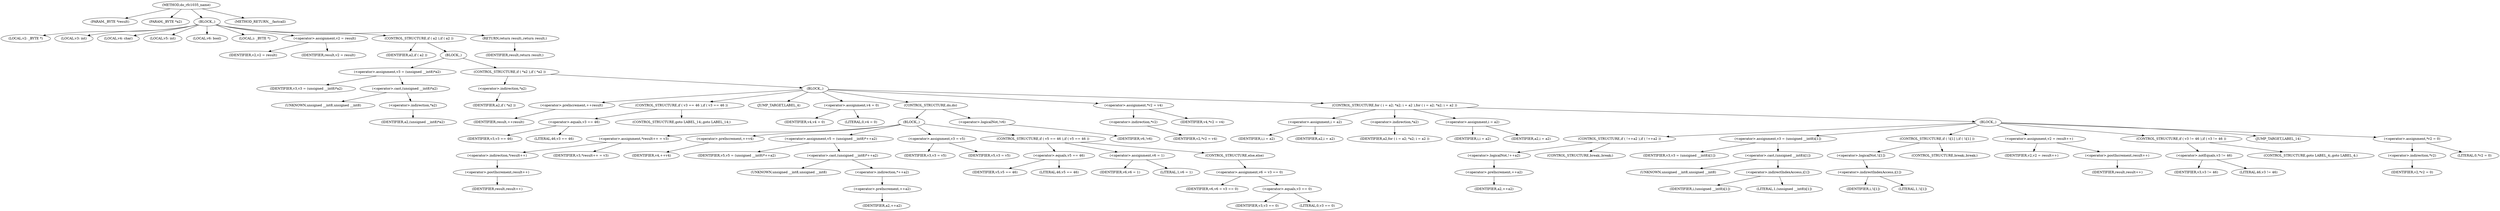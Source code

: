 digraph do_rfc1035_name {  
"1000107" [label = "(METHOD,do_rfc1035_name)" ]
"1000108" [label = "(PARAM,_BYTE *result)" ]
"1000109" [label = "(PARAM,_BYTE *a2)" ]
"1000110" [label = "(BLOCK,,)" ]
"1000111" [label = "(LOCAL,v2: _BYTE *)" ]
"1000112" [label = "(LOCAL,v3: int)" ]
"1000113" [label = "(LOCAL,v4: char)" ]
"1000114" [label = "(LOCAL,v5: int)" ]
"1000115" [label = "(LOCAL,v6: bool)" ]
"1000116" [label = "(LOCAL,i: _BYTE *)" ]
"1000117" [label = "(<operator>.assignment,v2 = result)" ]
"1000118" [label = "(IDENTIFIER,v2,v2 = result)" ]
"1000119" [label = "(IDENTIFIER,result,v2 = result)" ]
"1000120" [label = "(CONTROL_STRUCTURE,if ( a2 ),if ( a2 ))" ]
"1000121" [label = "(IDENTIFIER,a2,if ( a2 ))" ]
"1000122" [label = "(BLOCK,,)" ]
"1000123" [label = "(<operator>.assignment,v3 = (unsigned __int8)*a2)" ]
"1000124" [label = "(IDENTIFIER,v3,v3 = (unsigned __int8)*a2)" ]
"1000125" [label = "(<operator>.cast,(unsigned __int8)*a2)" ]
"1000126" [label = "(UNKNOWN,unsigned __int8,unsigned __int8)" ]
"1000127" [label = "(<operator>.indirection,*a2)" ]
"1000128" [label = "(IDENTIFIER,a2,(unsigned __int8)*a2)" ]
"1000129" [label = "(CONTROL_STRUCTURE,if ( *a2 ),if ( *a2 ))" ]
"1000130" [label = "(<operator>.indirection,*a2)" ]
"1000131" [label = "(IDENTIFIER,a2,if ( *a2 ))" ]
"1000132" [label = "(BLOCK,,)" ]
"1000133" [label = "(<operator>.preIncrement,++result)" ]
"1000134" [label = "(IDENTIFIER,result,++result)" ]
"1000135" [label = "(CONTROL_STRUCTURE,if ( v3 == 46 ),if ( v3 == 46 ))" ]
"1000136" [label = "(<operator>.equals,v3 == 46)" ]
"1000137" [label = "(IDENTIFIER,v3,v3 == 46)" ]
"1000138" [label = "(LITERAL,46,v3 == 46)" ]
"1000139" [label = "(CONTROL_STRUCTURE,goto LABEL_14;,goto LABEL_14;)" ]
"1000140" [label = "(JUMP_TARGET,LABEL_4)" ]
"1000141" [label = "(<operator>.assignment,v4 = 0)" ]
"1000142" [label = "(IDENTIFIER,v4,v4 = 0)" ]
"1000143" [label = "(LITERAL,0,v4 = 0)" ]
"1000144" [label = "(CONTROL_STRUCTURE,do,do)" ]
"1000145" [label = "(BLOCK,,)" ]
"1000146" [label = "(<operator>.assignment,*result++ = v3)" ]
"1000147" [label = "(<operator>.indirection,*result++)" ]
"1000148" [label = "(<operator>.postIncrement,result++)" ]
"1000149" [label = "(IDENTIFIER,result,result++)" ]
"1000150" [label = "(IDENTIFIER,v3,*result++ = v3)" ]
"1000151" [label = "(<operator>.preIncrement,++v4)" ]
"1000152" [label = "(IDENTIFIER,v4,++v4)" ]
"1000153" [label = "(<operator>.assignment,v5 = (unsigned __int8)*++a2)" ]
"1000154" [label = "(IDENTIFIER,v5,v5 = (unsigned __int8)*++a2)" ]
"1000155" [label = "(<operator>.cast,(unsigned __int8)*++a2)" ]
"1000156" [label = "(UNKNOWN,unsigned __int8,unsigned __int8)" ]
"1000157" [label = "(<operator>.indirection,*++a2)" ]
"1000158" [label = "(<operator>.preIncrement,++a2)" ]
"1000159" [label = "(IDENTIFIER,a2,++a2)" ]
"1000160" [label = "(<operator>.assignment,v3 = v5)" ]
"1000161" [label = "(IDENTIFIER,v3,v3 = v5)" ]
"1000162" [label = "(IDENTIFIER,v5,v3 = v5)" ]
"1000163" [label = "(CONTROL_STRUCTURE,if ( v5 == 46 ),if ( v5 == 46 ))" ]
"1000164" [label = "(<operator>.equals,v5 == 46)" ]
"1000165" [label = "(IDENTIFIER,v5,v5 == 46)" ]
"1000166" [label = "(LITERAL,46,v5 == 46)" ]
"1000167" [label = "(<operator>.assignment,v6 = 1)" ]
"1000168" [label = "(IDENTIFIER,v6,v6 = 1)" ]
"1000169" [label = "(LITERAL,1,v6 = 1)" ]
"1000170" [label = "(CONTROL_STRUCTURE,else,else)" ]
"1000171" [label = "(<operator>.assignment,v6 = v3 == 0)" ]
"1000172" [label = "(IDENTIFIER,v6,v6 = v3 == 0)" ]
"1000173" [label = "(<operator>.equals,v3 == 0)" ]
"1000174" [label = "(IDENTIFIER,v3,v3 == 0)" ]
"1000175" [label = "(LITERAL,0,v3 == 0)" ]
"1000176" [label = "(<operator>.logicalNot,!v6)" ]
"1000177" [label = "(IDENTIFIER,v6,!v6)" ]
"1000178" [label = "(<operator>.assignment,*v2 = v4)" ]
"1000179" [label = "(<operator>.indirection,*v2)" ]
"1000180" [label = "(IDENTIFIER,v2,*v2 = v4)" ]
"1000181" [label = "(IDENTIFIER,v4,*v2 = v4)" ]
"1000182" [label = "(CONTROL_STRUCTURE,for ( i = a2; *a2; i = a2 ),for ( i = a2; *a2; i = a2 ))" ]
"1000183" [label = "(<operator>.assignment,i = a2)" ]
"1000184" [label = "(IDENTIFIER,i,i = a2)" ]
"1000185" [label = "(IDENTIFIER,a2,i = a2)" ]
"1000186" [label = "(<operator>.indirection,*a2)" ]
"1000187" [label = "(IDENTIFIER,a2,for ( i = a2; *a2; i = a2 ))" ]
"1000188" [label = "(<operator>.assignment,i = a2)" ]
"1000189" [label = "(IDENTIFIER,i,i = a2)" ]
"1000190" [label = "(IDENTIFIER,a2,i = a2)" ]
"1000191" [label = "(BLOCK,,)" ]
"1000192" [label = "(CONTROL_STRUCTURE,if ( !++a2 ),if ( !++a2 ))" ]
"1000193" [label = "(<operator>.logicalNot,!++a2)" ]
"1000194" [label = "(<operator>.preIncrement,++a2)" ]
"1000195" [label = "(IDENTIFIER,a2,++a2)" ]
"1000196" [label = "(CONTROL_STRUCTURE,break;,break;)" ]
"1000197" [label = "(<operator>.assignment,v3 = (unsigned __int8)i[1])" ]
"1000198" [label = "(IDENTIFIER,v3,v3 = (unsigned __int8)i[1])" ]
"1000199" [label = "(<operator>.cast,(unsigned __int8)i[1])" ]
"1000200" [label = "(UNKNOWN,unsigned __int8,unsigned __int8)" ]
"1000201" [label = "(<operator>.indirectIndexAccess,i[1])" ]
"1000202" [label = "(IDENTIFIER,i,(unsigned __int8)i[1])" ]
"1000203" [label = "(LITERAL,1,(unsigned __int8)i[1])" ]
"1000204" [label = "(CONTROL_STRUCTURE,if ( !i[1] ),if ( !i[1] ))" ]
"1000205" [label = "(<operator>.logicalNot,!i[1])" ]
"1000206" [label = "(<operator>.indirectIndexAccess,i[1])" ]
"1000207" [label = "(IDENTIFIER,i,!i[1])" ]
"1000208" [label = "(LITERAL,1,!i[1])" ]
"1000209" [label = "(CONTROL_STRUCTURE,break;,break;)" ]
"1000210" [label = "(<operator>.assignment,v2 = result++)" ]
"1000211" [label = "(IDENTIFIER,v2,v2 = result++)" ]
"1000212" [label = "(<operator>.postIncrement,result++)" ]
"1000213" [label = "(IDENTIFIER,result,result++)" ]
"1000214" [label = "(CONTROL_STRUCTURE,if ( v3 != 46 ),if ( v3 != 46 ))" ]
"1000215" [label = "(<operator>.notEquals,v3 != 46)" ]
"1000216" [label = "(IDENTIFIER,v3,v3 != 46)" ]
"1000217" [label = "(LITERAL,46,v3 != 46)" ]
"1000218" [label = "(CONTROL_STRUCTURE,goto LABEL_4;,goto LABEL_4;)" ]
"1000219" [label = "(JUMP_TARGET,LABEL_14)" ]
"1000220" [label = "(<operator>.assignment,*v2 = 0)" ]
"1000221" [label = "(<operator>.indirection,*v2)" ]
"1000222" [label = "(IDENTIFIER,v2,*v2 = 0)" ]
"1000223" [label = "(LITERAL,0,*v2 = 0)" ]
"1000224" [label = "(RETURN,return result;,return result;)" ]
"1000225" [label = "(IDENTIFIER,result,return result;)" ]
"1000226" [label = "(METHOD_RETURN,__fastcall)" ]
  "1000107" -> "1000108" 
  "1000107" -> "1000109" 
  "1000107" -> "1000110" 
  "1000107" -> "1000226" 
  "1000110" -> "1000111" 
  "1000110" -> "1000112" 
  "1000110" -> "1000113" 
  "1000110" -> "1000114" 
  "1000110" -> "1000115" 
  "1000110" -> "1000116" 
  "1000110" -> "1000117" 
  "1000110" -> "1000120" 
  "1000110" -> "1000224" 
  "1000117" -> "1000118" 
  "1000117" -> "1000119" 
  "1000120" -> "1000121" 
  "1000120" -> "1000122" 
  "1000122" -> "1000123" 
  "1000122" -> "1000129" 
  "1000123" -> "1000124" 
  "1000123" -> "1000125" 
  "1000125" -> "1000126" 
  "1000125" -> "1000127" 
  "1000127" -> "1000128" 
  "1000129" -> "1000130" 
  "1000129" -> "1000132" 
  "1000130" -> "1000131" 
  "1000132" -> "1000133" 
  "1000132" -> "1000135" 
  "1000132" -> "1000140" 
  "1000132" -> "1000141" 
  "1000132" -> "1000144" 
  "1000132" -> "1000178" 
  "1000132" -> "1000182" 
  "1000133" -> "1000134" 
  "1000135" -> "1000136" 
  "1000135" -> "1000139" 
  "1000136" -> "1000137" 
  "1000136" -> "1000138" 
  "1000141" -> "1000142" 
  "1000141" -> "1000143" 
  "1000144" -> "1000145" 
  "1000144" -> "1000176" 
  "1000145" -> "1000146" 
  "1000145" -> "1000151" 
  "1000145" -> "1000153" 
  "1000145" -> "1000160" 
  "1000145" -> "1000163" 
  "1000146" -> "1000147" 
  "1000146" -> "1000150" 
  "1000147" -> "1000148" 
  "1000148" -> "1000149" 
  "1000151" -> "1000152" 
  "1000153" -> "1000154" 
  "1000153" -> "1000155" 
  "1000155" -> "1000156" 
  "1000155" -> "1000157" 
  "1000157" -> "1000158" 
  "1000158" -> "1000159" 
  "1000160" -> "1000161" 
  "1000160" -> "1000162" 
  "1000163" -> "1000164" 
  "1000163" -> "1000167" 
  "1000163" -> "1000170" 
  "1000164" -> "1000165" 
  "1000164" -> "1000166" 
  "1000167" -> "1000168" 
  "1000167" -> "1000169" 
  "1000170" -> "1000171" 
  "1000171" -> "1000172" 
  "1000171" -> "1000173" 
  "1000173" -> "1000174" 
  "1000173" -> "1000175" 
  "1000176" -> "1000177" 
  "1000178" -> "1000179" 
  "1000178" -> "1000181" 
  "1000179" -> "1000180" 
  "1000182" -> "1000183" 
  "1000182" -> "1000186" 
  "1000182" -> "1000188" 
  "1000182" -> "1000191" 
  "1000183" -> "1000184" 
  "1000183" -> "1000185" 
  "1000186" -> "1000187" 
  "1000188" -> "1000189" 
  "1000188" -> "1000190" 
  "1000191" -> "1000192" 
  "1000191" -> "1000197" 
  "1000191" -> "1000204" 
  "1000191" -> "1000210" 
  "1000191" -> "1000214" 
  "1000191" -> "1000219" 
  "1000191" -> "1000220" 
  "1000192" -> "1000193" 
  "1000192" -> "1000196" 
  "1000193" -> "1000194" 
  "1000194" -> "1000195" 
  "1000197" -> "1000198" 
  "1000197" -> "1000199" 
  "1000199" -> "1000200" 
  "1000199" -> "1000201" 
  "1000201" -> "1000202" 
  "1000201" -> "1000203" 
  "1000204" -> "1000205" 
  "1000204" -> "1000209" 
  "1000205" -> "1000206" 
  "1000206" -> "1000207" 
  "1000206" -> "1000208" 
  "1000210" -> "1000211" 
  "1000210" -> "1000212" 
  "1000212" -> "1000213" 
  "1000214" -> "1000215" 
  "1000214" -> "1000218" 
  "1000215" -> "1000216" 
  "1000215" -> "1000217" 
  "1000220" -> "1000221" 
  "1000220" -> "1000223" 
  "1000221" -> "1000222" 
  "1000224" -> "1000225" 
}
